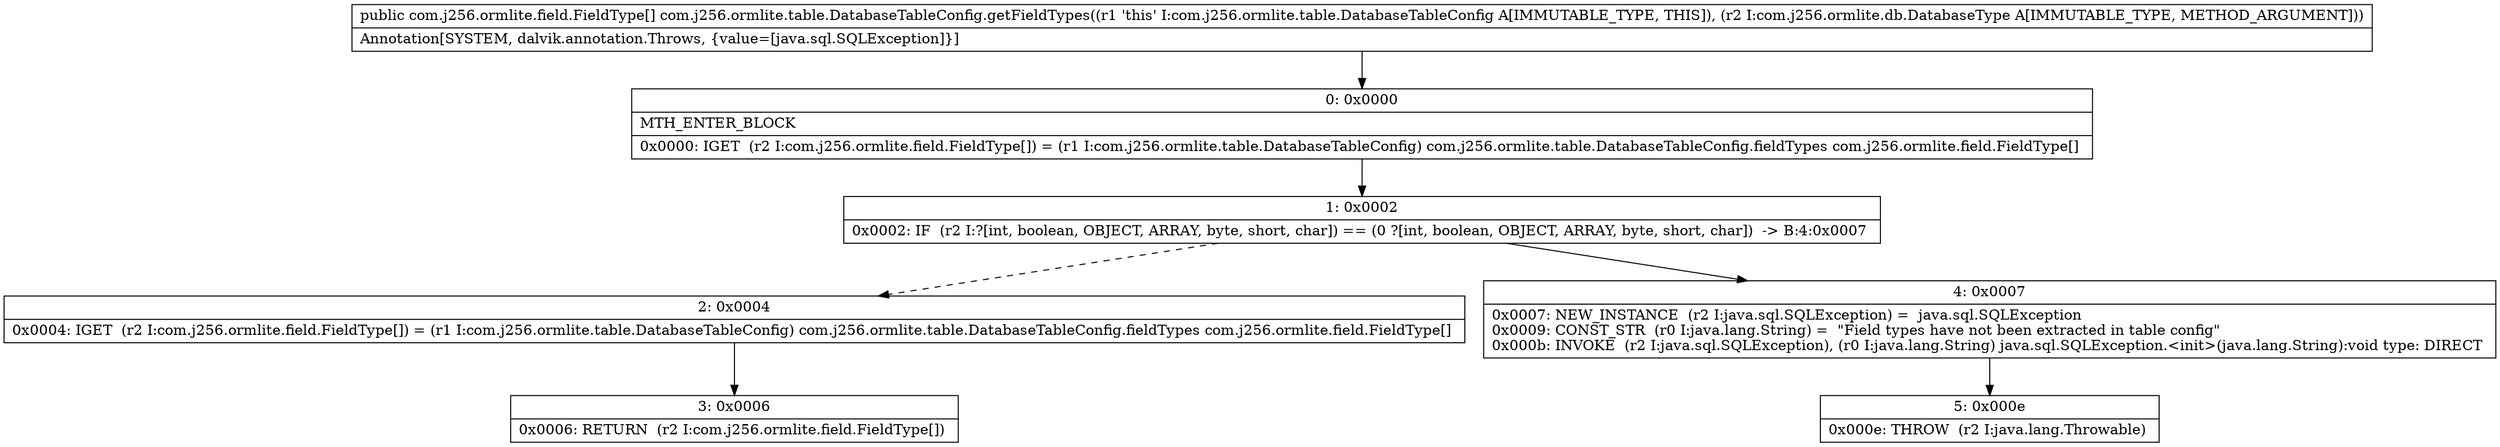 digraph "CFG forcom.j256.ormlite.table.DatabaseTableConfig.getFieldTypes(Lcom\/j256\/ormlite\/db\/DatabaseType;)[Lcom\/j256\/ormlite\/field\/FieldType;" {
Node_0 [shape=record,label="{0\:\ 0x0000|MTH_ENTER_BLOCK\l|0x0000: IGET  (r2 I:com.j256.ormlite.field.FieldType[]) = (r1 I:com.j256.ormlite.table.DatabaseTableConfig) com.j256.ormlite.table.DatabaseTableConfig.fieldTypes com.j256.ormlite.field.FieldType[] \l}"];
Node_1 [shape=record,label="{1\:\ 0x0002|0x0002: IF  (r2 I:?[int, boolean, OBJECT, ARRAY, byte, short, char]) == (0 ?[int, boolean, OBJECT, ARRAY, byte, short, char])  \-\> B:4:0x0007 \l}"];
Node_2 [shape=record,label="{2\:\ 0x0004|0x0004: IGET  (r2 I:com.j256.ormlite.field.FieldType[]) = (r1 I:com.j256.ormlite.table.DatabaseTableConfig) com.j256.ormlite.table.DatabaseTableConfig.fieldTypes com.j256.ormlite.field.FieldType[] \l}"];
Node_3 [shape=record,label="{3\:\ 0x0006|0x0006: RETURN  (r2 I:com.j256.ormlite.field.FieldType[]) \l}"];
Node_4 [shape=record,label="{4\:\ 0x0007|0x0007: NEW_INSTANCE  (r2 I:java.sql.SQLException) =  java.sql.SQLException \l0x0009: CONST_STR  (r0 I:java.lang.String) =  \"Field types have not been extracted in table config\" \l0x000b: INVOKE  (r2 I:java.sql.SQLException), (r0 I:java.lang.String) java.sql.SQLException.\<init\>(java.lang.String):void type: DIRECT \l}"];
Node_5 [shape=record,label="{5\:\ 0x000e|0x000e: THROW  (r2 I:java.lang.Throwable) \l}"];
MethodNode[shape=record,label="{public com.j256.ormlite.field.FieldType[] com.j256.ormlite.table.DatabaseTableConfig.getFieldTypes((r1 'this' I:com.j256.ormlite.table.DatabaseTableConfig A[IMMUTABLE_TYPE, THIS]), (r2 I:com.j256.ormlite.db.DatabaseType A[IMMUTABLE_TYPE, METHOD_ARGUMENT]))  | Annotation[SYSTEM, dalvik.annotation.Throws, \{value=[java.sql.SQLException]\}]\l}"];
MethodNode -> Node_0;
Node_0 -> Node_1;
Node_1 -> Node_2[style=dashed];
Node_1 -> Node_4;
Node_2 -> Node_3;
Node_4 -> Node_5;
}

